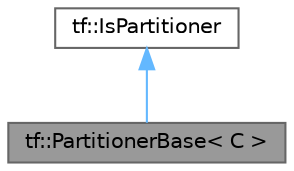 digraph "tf::PartitionerBase&lt; C &gt;"
{
 // LATEX_PDF_SIZE
  bgcolor="transparent";
  edge [fontname=Helvetica,fontsize=10,labelfontname=Helvetica,labelfontsize=10];
  node [fontname=Helvetica,fontsize=10,shape=box,height=0.2,width=0.4];
  Node1 [id="Node000001",label="tf::PartitionerBase\< C \>",height=0.2,width=0.4,color="gray40", fillcolor="grey60", style="filled", fontcolor="black",tooltip="class to derive a partitioner for scheduling parallel algorithms"];
  Node2 -> Node1 [id="edge2_Node000001_Node000002",dir="back",color="steelblue1",style="solid",tooltip=" "];
  Node2 [id="Node000002",label="tf::IsPartitioner",height=0.2,width=0.4,color="gray40", fillcolor="white", style="filled",URL="$structtf_1_1_is_partitioner.html",tooltip=" "];
}
